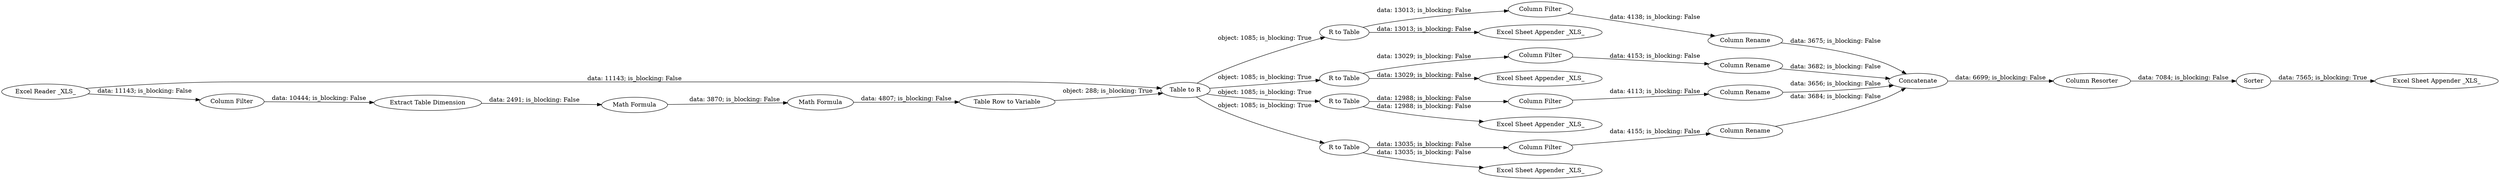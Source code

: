 digraph {
	"-1511448654583337283_17" [label="Table to R"]
	"-1511448654583337283_24" [label="Column Filter"]
	"-1511448654583337283_25" [label="Column Filter"]
	"-1511448654583337283_28" [label="Column Rename"]
	"-1511448654583337283_30" [label="Column Rename"]
	"-1511448654583337283_32" [label="Column Resorter"]
	"-1511448654583337283_13" [label="Extract Table Dimension"]
	"-1511448654583337283_14" [label="Math Formula"]
	"-1511448654583337283_22" [label="Column Filter"]
	"-1511448654583337283_19" [label="R to Table"]
	"-1511448654583337283_42" [label="Excel Sheet Appender _XLS_"]
	"-1511448654583337283_40" [label="Excel Sheet Appender _XLS_"]
	"-1511448654583337283_27" [label="Column Rename"]
	"-1511448654583337283_23" [label="Column Filter"]
	"-1511448654583337283_20" [label="R to Table"]
	"-1511448654583337283_3" [label="Excel Reader _XLS_"]
	"-1511448654583337283_18" [label="R to Table"]
	"-1511448654583337283_16" [label="Table Row to Variable"]
	"-1511448654583337283_7" [label="Column Filter"]
	"-1511448654583337283_41" [label="Excel Sheet Appender _XLS_"]
	"-1511448654583337283_39" [label="Excel Sheet Appender _XLS_"]
	"-1511448654583337283_21" [label="R to Table"]
	"-1511448654583337283_15" [label="Math Formula"]
	"-1511448654583337283_29" [label="Column Rename"]
	"-1511448654583337283_43" [label="Excel Sheet Appender _XLS_"]
	"-1511448654583337283_31" [label=Concatenate]
	"-1511448654583337283_33" [label=Sorter]
	"-1511448654583337283_18" -> "-1511448654583337283_42" [label="data: 12988; is_blocking: False"]
	"-1511448654583337283_24" -> "-1511448654583337283_29" [label="data: 4153; is_blocking: False"]
	"-1511448654583337283_19" -> "-1511448654583337283_23" [label="data: 13013; is_blocking: False"]
	"-1511448654583337283_3" -> "-1511448654583337283_17" [label="data: 11143; is_blocking: False"]
	"-1511448654583337283_23" -> "-1511448654583337283_28" [label="data: 4138; is_blocking: False"]
	"-1511448654583337283_18" -> "-1511448654583337283_22" [label="data: 12988; is_blocking: False"]
	"-1511448654583337283_13" -> "-1511448654583337283_14" [label="data: 2491; is_blocking: False"]
	"-1511448654583337283_3" -> "-1511448654583337283_7" [label="data: 11143; is_blocking: False"]
	"-1511448654583337283_15" -> "-1511448654583337283_16" [label="data: 4807; is_blocking: False"]
	"-1511448654583337283_27" -> "-1511448654583337283_31" [label="data: 3656; is_blocking: False"]
	"-1511448654583337283_28" -> "-1511448654583337283_31" [label="data: 3675; is_blocking: False"]
	"-1511448654583337283_17" -> "-1511448654583337283_20" [label="object: 1085; is_blocking: True"]
	"-1511448654583337283_32" -> "-1511448654583337283_33" [label="data: 7084; is_blocking: False"]
	"-1511448654583337283_33" -> "-1511448654583337283_40" [label="data: 7565; is_blocking: True"]
	"-1511448654583337283_29" -> "-1511448654583337283_31" [label="data: 3682; is_blocking: False"]
	"-1511448654583337283_25" -> "-1511448654583337283_30" [label="data: 4155; is_blocking: False"]
	"-1511448654583337283_21" -> "-1511448654583337283_41" [label="data: 13035; is_blocking: False"]
	"-1511448654583337283_16" -> "-1511448654583337283_17" [label="object: 288; is_blocking: True"]
	"-1511448654583337283_17" -> "-1511448654583337283_18" [label="object: 1085; is_blocking: True"]
	"-1511448654583337283_30" -> "-1511448654583337283_31" [label="data: 3684; is_blocking: False"]
	"-1511448654583337283_20" -> "-1511448654583337283_24" [label="data: 13029; is_blocking: False"]
	"-1511448654583337283_17" -> "-1511448654583337283_21" [label="object: 1085; is_blocking: True"]
	"-1511448654583337283_31" -> "-1511448654583337283_32" [label="data: 6699; is_blocking: False"]
	"-1511448654583337283_7" -> "-1511448654583337283_13" [label="data: 10444; is_blocking: False"]
	"-1511448654583337283_17" -> "-1511448654583337283_19" [label="object: 1085; is_blocking: True"]
	"-1511448654583337283_19" -> "-1511448654583337283_39" [label="data: 13013; is_blocking: False"]
	"-1511448654583337283_22" -> "-1511448654583337283_27" [label="data: 4113; is_blocking: False"]
	"-1511448654583337283_20" -> "-1511448654583337283_43" [label="data: 13029; is_blocking: False"]
	"-1511448654583337283_14" -> "-1511448654583337283_15" [label="data: 3870; is_blocking: False"]
	"-1511448654583337283_21" -> "-1511448654583337283_25" [label="data: 13035; is_blocking: False"]
	rankdir=LR
}
